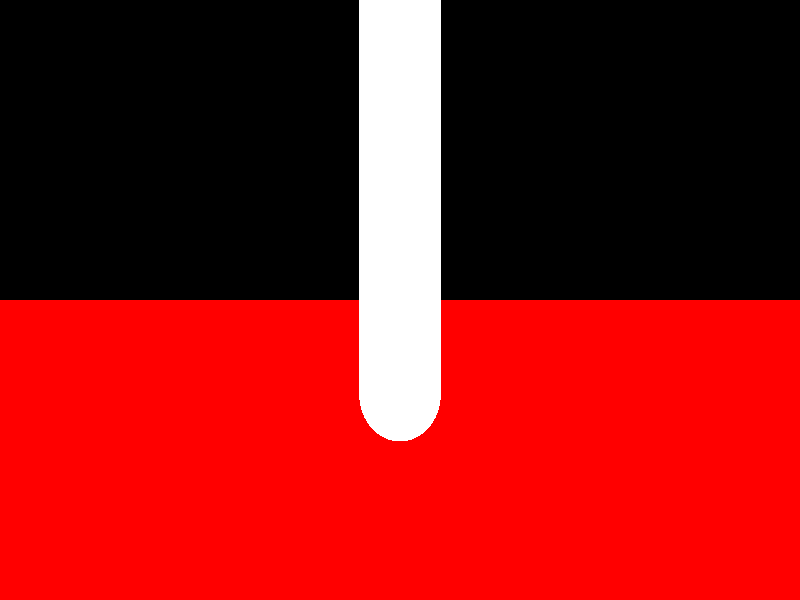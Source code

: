 #include "math.inc"

#declare Camera_Mode		= 2;				// 0 to 8; 0 = orthographic; 1 = oblique; 2 = perspective
#declare Camera_Diagonal	= cosd(45);
#declare Camera_Vertical	= 0;				//22.5;
#declare Camera_Horizontal	= 0;				//30;
#declare Camera_Scale		= 1;
#declare Camera_Aspect		= image_height/image_width;
#declare Camera_Distance	= -16;
#declare Camera_Translate	= <0,0,0,>;			//<0,0,-city_size_total.y,>


//------------------------------------------------------------------------------Global settings

//default {finish {ambient 0 diffuse 1}}
//default {finish {ambient 0.1 diffuse 0.6}}
//default {finish {ambient 0.4 diffuse 0.7}}
//#default {finish {ambient 0.1 diffuse 0.9}}
/*
global_settings
{
	ambient_light	0
	radiosity
	{
		always_sample	off
		brightness	0.5
		recursion_limit	1
		count		100
		error_bound	0.5
	}
//	max_trace_level 2
}
*/

//------------------------------------------------------------------------------Camera

#declare Camera_Up		= +y * Camera_Diagonal * 16 * Camera_Aspect;
#declare Camera_Right		= +x * Camera_Diagonal * 16;
#declare Camera_Location	= -z * Camera_Distance;
#declare Camera_Direction	= +z;
#declare Camera_LookAt		= Camera_Location + Camera_Direction;
#declare Camera_Rotate		= <Camera_Horizontal,Camera_Vertical,0,>;
camera
{
//	orthographic
	up		Camera_Up
	right		Camera_Right
	location	Camera_Location
	direction	Camera_Direction
	rotate		Camera_Rotate
	translate	Camera_Translate
//	scale		4
}
#declare Camera_Location	= Camera_Translate + vrotate(Camera_Location,Camera_Rotate);
#declare Camera_LookAt		= Camera_Translate + vrotate(Camera_LookAt,Camera_Rotate);


//------------------------------------------------------------------------------Lights
/*
light_source
{
	<-5000, 14000, -15000>/10
	color rgb <1.0, 0.9, 0.78>*2.3/2.3
//	media_interaction off
//	media_interaction on
}
*/

//------------------------------------------------------------------------------Sky
/*
sphere
{
	0, 100000
	hollow
	pigment
	{
		color rgb < 0.5, 0.6, 1.0 >/10
	}
}
*/
fog
{
	fog_type   2
	distance   5
	color      1
	fog_offset 0.1
	fog_alt    2.0
	turbulence 0.8
}

//------------------------------------------------------------------------------CSG

plane
{
	y, -16
	pigment {color rgb x}
}

sphere
{
	0, 4
	translate z * 64
}

object
{
	cylinder
	{
		y * -128, y * +128, 8
		hollow
		pigment {rgbt 1}
		interior
		{
			media
			{
				emission  1/2
				density
				{
					cylindrical
					color_map
					{
						[0 rgb 0]
						[1 rgb 1]
					}
					scale	8
//					rotate	x * 90
				}
			}
		}
		translate z * 32
	}
}

difference
{
	cylinder
	{
		-z, +z, 16
	}
	cylinder
	{
		-z*2, +z*2, 12
	}
	translate z * 16
}
